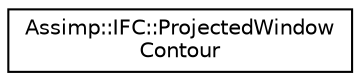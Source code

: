 digraph "Graphical Class Hierarchy"
{
  edge [fontname="Helvetica",fontsize="10",labelfontname="Helvetica",labelfontsize="10"];
  node [fontname="Helvetica",fontsize="10",shape=record];
  rankdir="LR";
  Node1 [label="Assimp::IFC::ProjectedWindow\lContour",height=0.2,width=0.4,color="black", fillcolor="white", style="filled",URL="$struct_assimp_1_1_i_f_c_1_1_projected_window_contour.html"];
}
